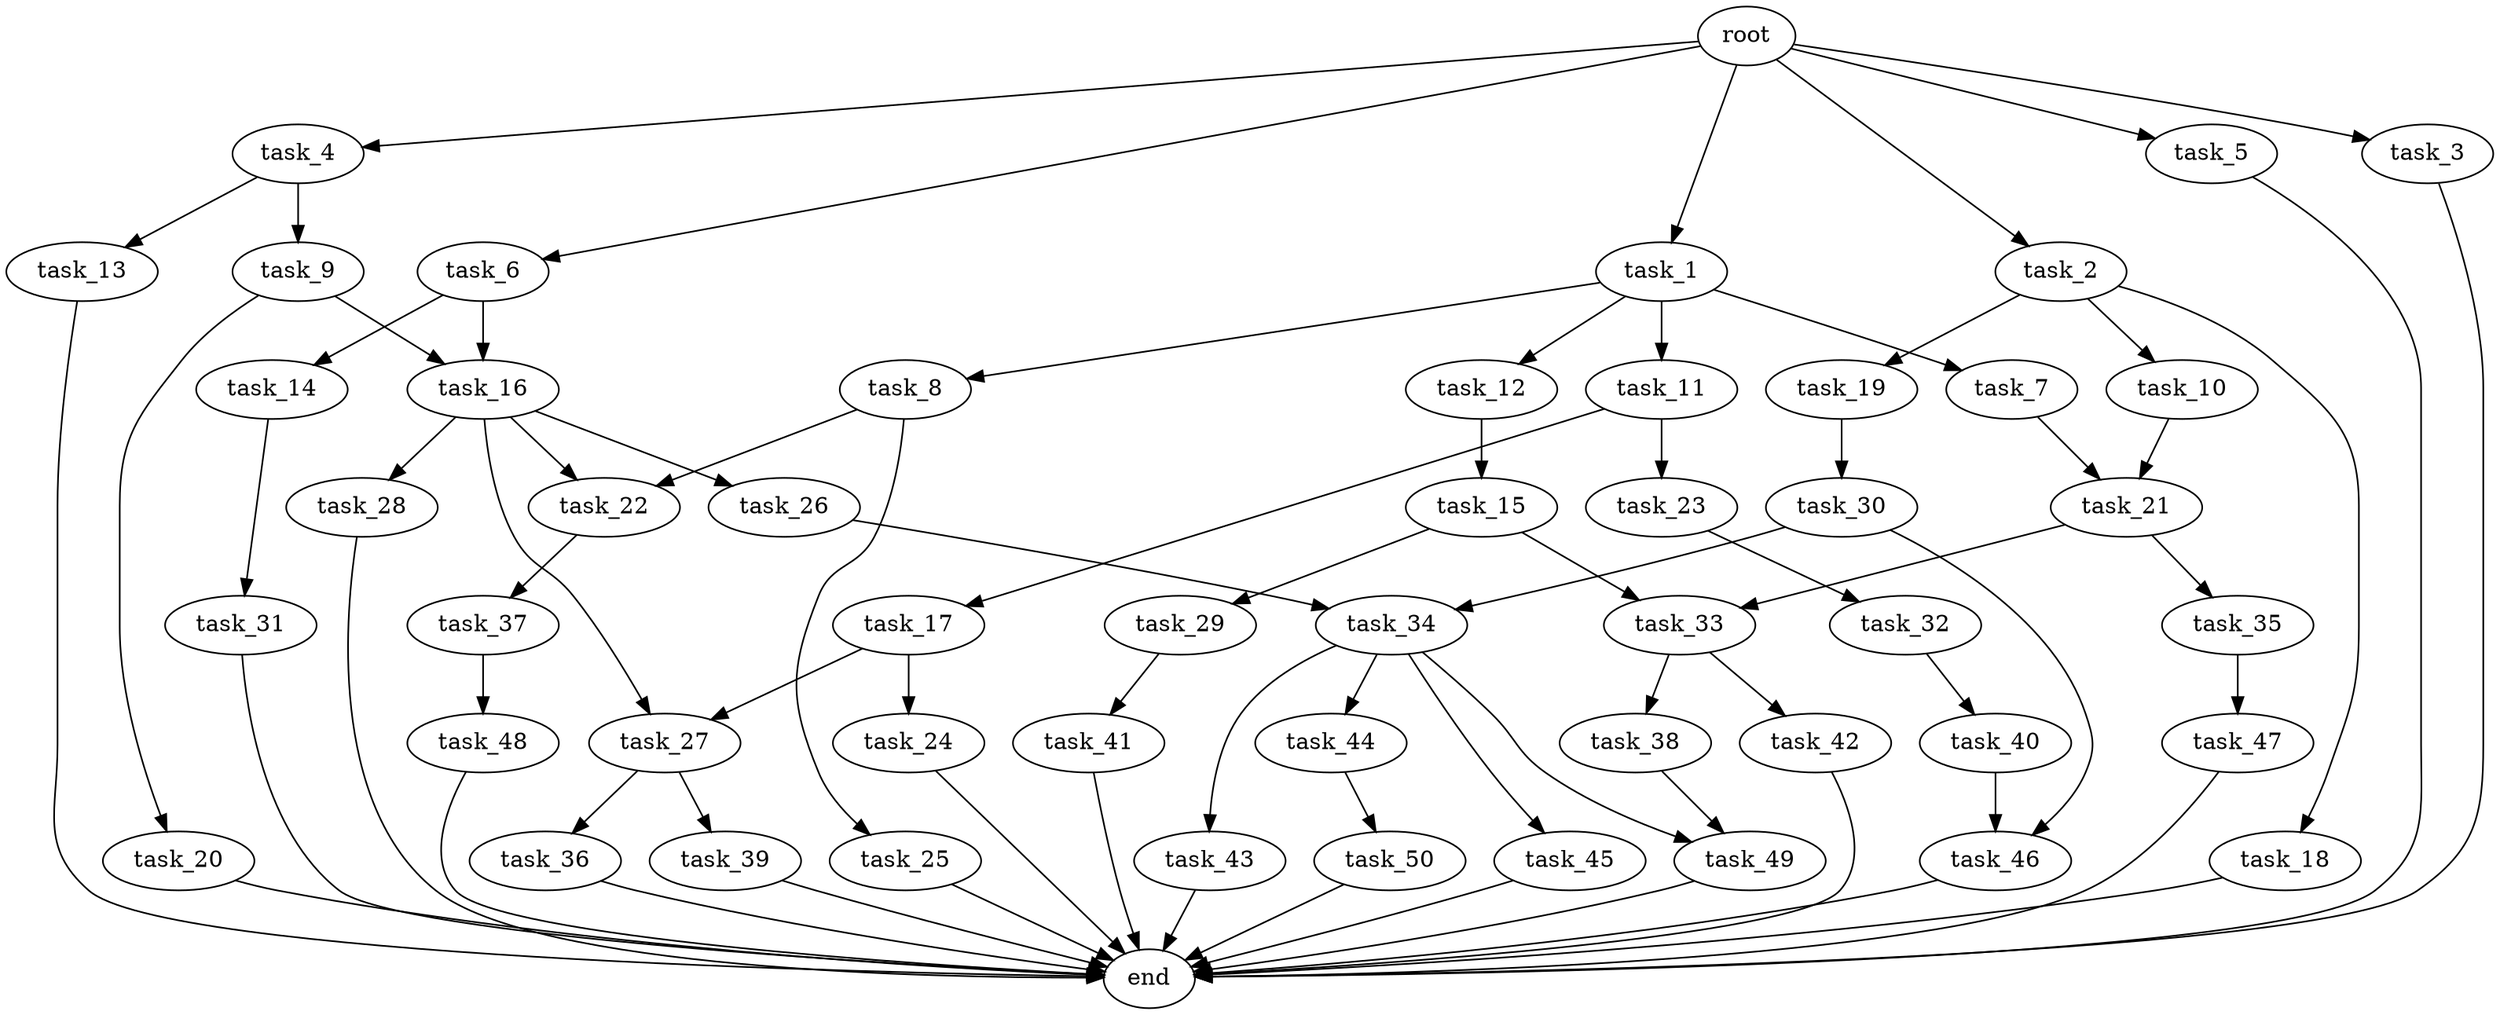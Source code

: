 digraph G {
  task_23 [size="2.061220e+10"];
  task_31 [size="6.651428e+10"];
  task_36 [size="8.654489e+10"];
  task_8 [size="5.164370e+10"];
  task_17 [size="6.557130e+10"];
  task_20 [size="4.068770e+10"];
  task_19 [size="6.228096e+09"];
  task_26 [size="7.838755e+10"];
  task_13 [size="2.805444e+10"];
  task_1 [size="8.361529e+09"];
  task_4 [size="4.692975e+10"];
  task_11 [size="5.196161e+10"];
  task_22 [size="3.874565e+10"];
  task_47 [size="9.856523e+10"];
  task_39 [size="3.660146e+10"];
  task_10 [size="9.990520e+09"];
  task_33 [size="2.840585e+09"];
  task_2 [size="8.281828e+10"];
  task_6 [size="2.904583e+10"];
  task_5 [size="1.731987e+10"];
  task_38 [size="9.504883e+10"];
  task_29 [size="8.399122e+10"];
  task_25 [size="2.513178e+10"];
  task_7 [size="1.648171e+08"];
  task_44 [size="8.682512e+10"];
  task_9 [size="3.618443e+09"];
  task_40 [size="7.037623e+10"];
  task_15 [size="6.181937e+10"];
  task_35 [size="3.972197e+10"];
  task_43 [size="5.837961e+10"];
  task_50 [size="7.050172e+10"];
  task_45 [size="2.973231e+10"];
  task_48 [size="6.624202e+10"];
  task_46 [size="9.472812e+10"];
  task_41 [size="9.964980e+09"];
  task_24 [size="8.995916e+10"];
  task_34 [size="6.374731e+10"];
  task_37 [size="2.227139e+10"];
  task_12 [size="8.214596e+10"];
  task_28 [size="3.373253e+10"];
  task_42 [size="6.251386e+09"];
  task_14 [size="5.891602e+10"];
  root [size="0.000000e+00"];
  task_18 [size="9.095477e+10"];
  task_32 [size="1.063090e+10"];
  task_30 [size="6.899383e+10"];
  task_27 [size="3.405745e+09"];
  task_3 [size="3.740574e+10"];
  end [size="0.000000e+00"];
  task_16 [size="7.657399e+10"];
  task_49 [size="1.701100e+10"];
  task_21 [size="5.794738e+10"];

  task_23 -> task_32 [size="1.063090e+08"];
  task_31 -> end [size="1.000000e-12"];
  task_36 -> end [size="1.000000e-12"];
  task_8 -> task_22 [size="1.937282e+08"];
  task_8 -> task_25 [size="2.513178e+08"];
  task_17 -> task_27 [size="1.702873e+07"];
  task_17 -> task_24 [size="8.995916e+08"];
  task_20 -> end [size="1.000000e-12"];
  task_19 -> task_30 [size="6.899383e+08"];
  task_26 -> task_34 [size="3.187366e+08"];
  task_13 -> end [size="1.000000e-12"];
  task_1 -> task_12 [size="8.214596e+08"];
  task_1 -> task_7 [size="1.648171e+06"];
  task_1 -> task_11 [size="5.196161e+08"];
  task_1 -> task_8 [size="5.164370e+08"];
  task_4 -> task_13 [size="2.805444e+08"];
  task_4 -> task_9 [size="3.618443e+07"];
  task_11 -> task_23 [size="2.061220e+08"];
  task_11 -> task_17 [size="6.557130e+08"];
  task_22 -> task_37 [size="2.227139e+08"];
  task_47 -> end [size="1.000000e-12"];
  task_39 -> end [size="1.000000e-12"];
  task_10 -> task_21 [size="2.897369e+08"];
  task_33 -> task_38 [size="9.504883e+08"];
  task_33 -> task_42 [size="6.251386e+07"];
  task_2 -> task_10 [size="9.990520e+07"];
  task_2 -> task_19 [size="6.228096e+07"];
  task_2 -> task_18 [size="9.095477e+08"];
  task_6 -> task_14 [size="5.891602e+08"];
  task_6 -> task_16 [size="3.828699e+08"];
  task_5 -> end [size="1.000000e-12"];
  task_38 -> task_49 [size="8.505500e+07"];
  task_29 -> task_41 [size="9.964980e+07"];
  task_25 -> end [size="1.000000e-12"];
  task_7 -> task_21 [size="2.897369e+08"];
  task_44 -> task_50 [size="7.050172e+08"];
  task_9 -> task_16 [size="3.828699e+08"];
  task_9 -> task_20 [size="4.068770e+08"];
  task_40 -> task_46 [size="4.736406e+08"];
  task_15 -> task_33 [size="1.420292e+07"];
  task_15 -> task_29 [size="8.399122e+08"];
  task_35 -> task_47 [size="9.856523e+08"];
  task_43 -> end [size="1.000000e-12"];
  task_50 -> end [size="1.000000e-12"];
  task_45 -> end [size="1.000000e-12"];
  task_48 -> end [size="1.000000e-12"];
  task_46 -> end [size="1.000000e-12"];
  task_41 -> end [size="1.000000e-12"];
  task_24 -> end [size="1.000000e-12"];
  task_34 -> task_45 [size="2.973231e+08"];
  task_34 -> task_43 [size="5.837961e+08"];
  task_34 -> task_49 [size="8.505500e+07"];
  task_34 -> task_44 [size="8.682512e+08"];
  task_37 -> task_48 [size="6.624202e+08"];
  task_12 -> task_15 [size="6.181937e+08"];
  task_28 -> end [size="1.000000e-12"];
  task_42 -> end [size="1.000000e-12"];
  task_14 -> task_31 [size="6.651428e+08"];
  root -> task_6 [size="1.000000e-12"];
  root -> task_5 [size="1.000000e-12"];
  root -> task_1 [size="1.000000e-12"];
  root -> task_3 [size="1.000000e-12"];
  root -> task_4 [size="1.000000e-12"];
  root -> task_2 [size="1.000000e-12"];
  task_18 -> end [size="1.000000e-12"];
  task_32 -> task_40 [size="7.037623e+08"];
  task_30 -> task_34 [size="3.187366e+08"];
  task_30 -> task_46 [size="4.736406e+08"];
  task_27 -> task_36 [size="8.654489e+08"];
  task_27 -> task_39 [size="3.660146e+08"];
  task_3 -> end [size="1.000000e-12"];
  task_16 -> task_26 [size="7.838755e+08"];
  task_16 -> task_27 [size="1.702873e+07"];
  task_16 -> task_22 [size="1.937282e+08"];
  task_16 -> task_28 [size="3.373253e+08"];
  task_49 -> end [size="1.000000e-12"];
  task_21 -> task_33 [size="1.420292e+07"];
  task_21 -> task_35 [size="3.972197e+08"];
}
